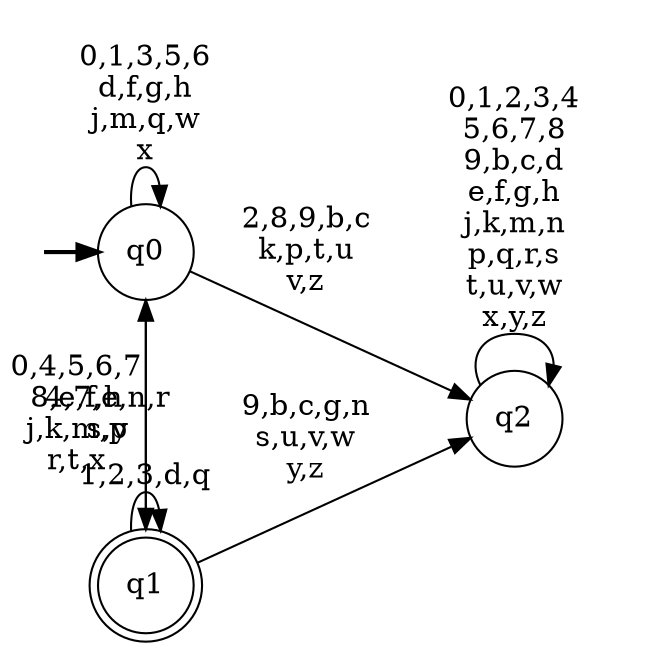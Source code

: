 digraph DFA {
__start0 [style = invis, shape = none, label = "", width = 0, height = 0];

rankdir=LR;
size="8,5";

s0 [style="filled", color="black", fillcolor="white" shape="circle", label="q0"];
s1 [style="rounded,filled", color="black", fillcolor="white" shape="doublecircle", label="q1"];
s2 [style="filled", color="black", fillcolor="white" shape="circle", label="q2"];
subgraph cluster_main { 
	graph [pad=".75", ranksep="0.15", nodesep="0.15"];
	 style=invis; 
	__start0 -> s0 [penwidth=2];
}
s0 -> s0 [label="0,1,3,5,6\nd,f,g,h\nj,m,q,w\nx"];
s0 -> s1 [label="4,7,e,n,r\ns,y"];
s0 -> s2 [label="2,8,9,b,c\nk,p,t,u\nv,z"];
s1 -> s0 [label="0,4,5,6,7\n8,e,f,h\nj,k,m,p\nr,t,x"];
s1 -> s1 [label="1,2,3,d,q"];
s1 -> s2 [label="9,b,c,g,n\ns,u,v,w\ny,z"];
s2 -> s2 [label="0,1,2,3,4\n5,6,7,8\n9,b,c,d\ne,f,g,h\nj,k,m,n\np,q,r,s\nt,u,v,w\nx,y,z"];

}